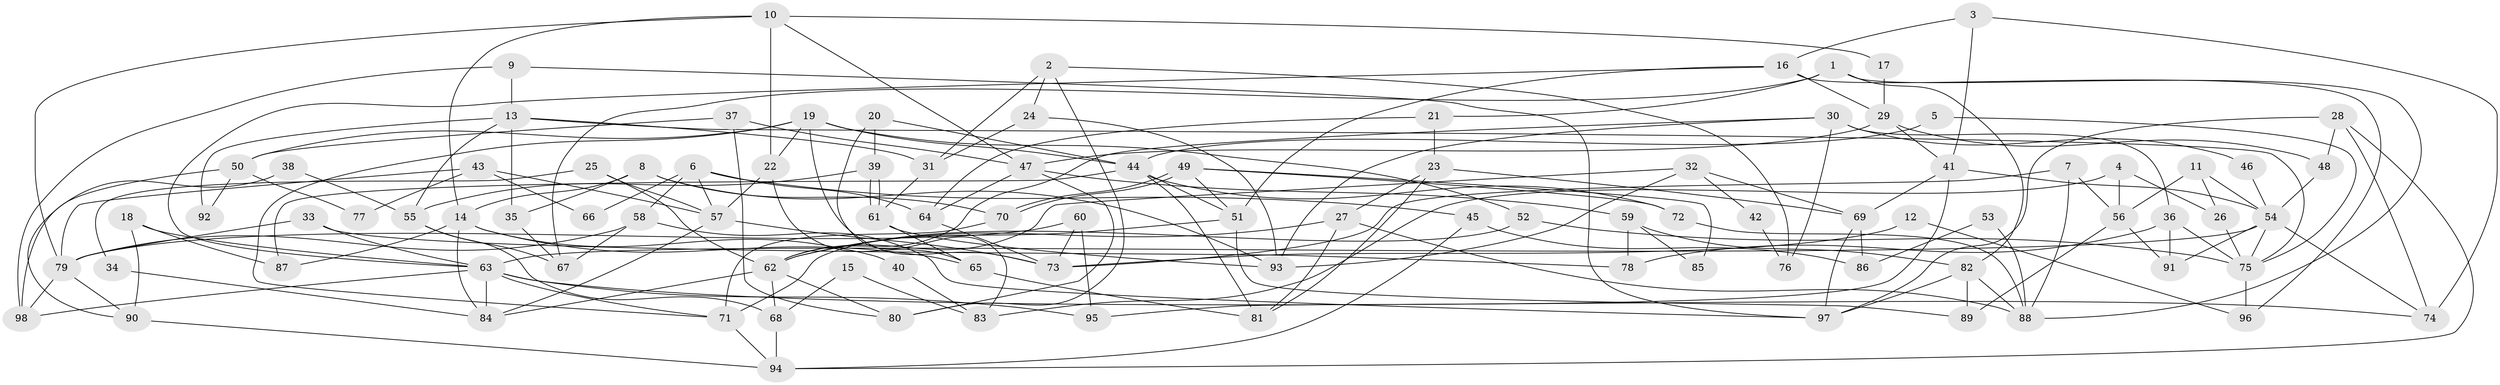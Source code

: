 // coarse degree distribution, {6: 0.10294117647058823, 11: 0.014705882352941176, 3: 0.23529411764705882, 2: 0.17647058823529413, 5: 0.14705882352941177, 4: 0.19117647058823528, 9: 0.029411764705882353, 10: 0.04411764705882353, 7: 0.04411764705882353, 8: 0.014705882352941176}
// Generated by graph-tools (version 1.1) at 2025/18/03/04/25 18:18:39]
// undirected, 98 vertices, 196 edges
graph export_dot {
graph [start="1"]
  node [color=gray90,style=filled];
  1;
  2;
  3;
  4;
  5;
  6;
  7;
  8;
  9;
  10;
  11;
  12;
  13;
  14;
  15;
  16;
  17;
  18;
  19;
  20;
  21;
  22;
  23;
  24;
  25;
  26;
  27;
  28;
  29;
  30;
  31;
  32;
  33;
  34;
  35;
  36;
  37;
  38;
  39;
  40;
  41;
  42;
  43;
  44;
  45;
  46;
  47;
  48;
  49;
  50;
  51;
  52;
  53;
  54;
  55;
  56;
  57;
  58;
  59;
  60;
  61;
  62;
  63;
  64;
  65;
  66;
  67;
  68;
  69;
  70;
  71;
  72;
  73;
  74;
  75;
  76;
  77;
  78;
  79;
  80;
  81;
  82;
  83;
  84;
  85;
  86;
  87;
  88;
  89;
  90;
  91;
  92;
  93;
  94;
  95;
  96;
  97;
  98;
  1 -- 67;
  1 -- 88;
  1 -- 21;
  1 -- 82;
  2 -- 24;
  2 -- 80;
  2 -- 31;
  2 -- 76;
  3 -- 41;
  3 -- 74;
  3 -- 16;
  4 -- 56;
  4 -- 26;
  4 -- 83;
  5 -- 44;
  5 -- 75;
  6 -- 57;
  6 -- 58;
  6 -- 45;
  6 -- 64;
  6 -- 66;
  7 -- 73;
  7 -- 88;
  7 -- 56;
  8 -- 35;
  8 -- 14;
  8 -- 70;
  8 -- 93;
  9 -- 97;
  9 -- 98;
  9 -- 13;
  10 -- 14;
  10 -- 47;
  10 -- 17;
  10 -- 22;
  10 -- 79;
  11 -- 54;
  11 -- 56;
  11 -- 26;
  12 -- 96;
  12 -- 73;
  13 -- 31;
  13 -- 35;
  13 -- 55;
  13 -- 75;
  13 -- 92;
  14 -- 65;
  14 -- 87;
  14 -- 40;
  14 -- 84;
  15 -- 83;
  15 -- 68;
  16 -- 63;
  16 -- 29;
  16 -- 51;
  16 -- 96;
  17 -- 29;
  18 -- 90;
  18 -- 63;
  18 -- 87;
  19 -- 73;
  19 -- 52;
  19 -- 22;
  19 -- 44;
  19 -- 50;
  19 -- 71;
  20 -- 44;
  20 -- 39;
  20 -- 83;
  21 -- 64;
  21 -- 23;
  22 -- 57;
  22 -- 65;
  23 -- 27;
  23 -- 69;
  23 -- 81;
  24 -- 31;
  24 -- 93;
  25 -- 57;
  25 -- 62;
  25 -- 34;
  26 -- 75;
  27 -- 62;
  27 -- 81;
  27 -- 88;
  28 -- 97;
  28 -- 74;
  28 -- 48;
  28 -- 94;
  29 -- 41;
  29 -- 47;
  29 -- 48;
  30 -- 93;
  30 -- 62;
  30 -- 36;
  30 -- 46;
  30 -- 76;
  31 -- 61;
  32 -- 93;
  32 -- 62;
  32 -- 42;
  32 -- 69;
  33 -- 63;
  33 -- 79;
  33 -- 78;
  34 -- 84;
  35 -- 67;
  36 -- 78;
  36 -- 75;
  36 -- 91;
  37 -- 47;
  37 -- 50;
  37 -- 80;
  38 -- 98;
  38 -- 55;
  39 -- 55;
  39 -- 61;
  39 -- 61;
  40 -- 83;
  41 -- 54;
  41 -- 69;
  41 -- 95;
  42 -- 76;
  43 -- 57;
  43 -- 79;
  43 -- 66;
  43 -- 77;
  44 -- 72;
  44 -- 51;
  44 -- 81;
  44 -- 87;
  45 -- 94;
  45 -- 86;
  46 -- 54;
  47 -- 80;
  47 -- 59;
  47 -- 64;
  48 -- 54;
  49 -- 70;
  49 -- 70;
  49 -- 51;
  49 -- 72;
  49 -- 85;
  50 -- 90;
  50 -- 77;
  50 -- 92;
  51 -- 62;
  51 -- 89;
  52 -- 71;
  52 -- 75;
  53 -- 88;
  53 -- 86;
  54 -- 75;
  54 -- 63;
  54 -- 74;
  54 -- 91;
  55 -- 68;
  55 -- 67;
  56 -- 91;
  56 -- 89;
  57 -- 84;
  57 -- 73;
  58 -- 97;
  58 -- 79;
  58 -- 67;
  59 -- 82;
  59 -- 78;
  59 -- 85;
  60 -- 73;
  60 -- 95;
  60 -- 79;
  61 -- 65;
  61 -- 93;
  62 -- 84;
  62 -- 68;
  62 -- 80;
  63 -- 71;
  63 -- 74;
  63 -- 84;
  63 -- 95;
  63 -- 98;
  64 -- 73;
  65 -- 81;
  68 -- 94;
  69 -- 86;
  69 -- 97;
  70 -- 71;
  71 -- 94;
  72 -- 88;
  75 -- 96;
  79 -- 90;
  79 -- 98;
  82 -- 89;
  82 -- 88;
  82 -- 97;
  90 -- 94;
}
